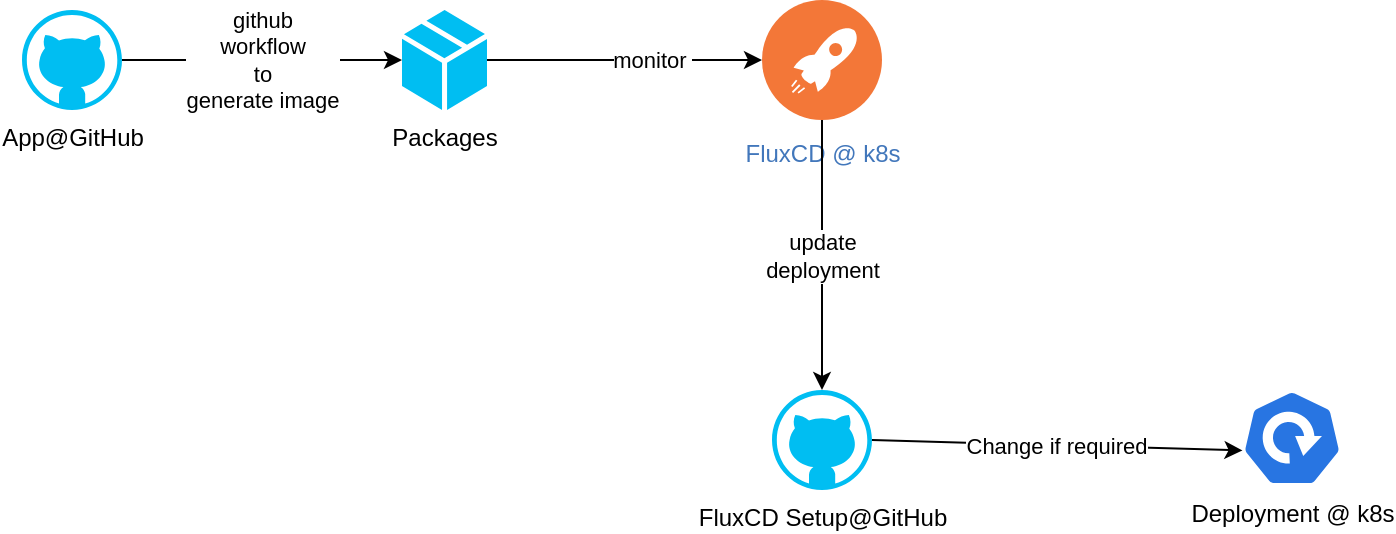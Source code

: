 <mxfile version="20.8.20" type="github">
  <diagram name="Page-1" id="slvNxsFSvXARN8EHa-pC">
    <mxGraphModel dx="1276" dy="738" grid="1" gridSize="10" guides="1" tooltips="1" connect="1" arrows="1" fold="1" page="1" pageScale="1" pageWidth="827" pageHeight="1169" math="0" shadow="0">
      <root>
        <mxCell id="0" />
        <mxCell id="1" parent="0" />
        <mxCell id="Tw8f2Bac1lCtshFVuRJH-7" value="" style="endArrow=classic;html=1;rounded=0;" edge="1" parent="1" source="Tw8f2Bac1lCtshFVuRJH-2" target="Tw8f2Bac1lCtshFVuRJH-5">
          <mxGeometry width="50" height="50" relative="1" as="geometry">
            <mxPoint x="320" y="220" as="sourcePoint" />
            <mxPoint x="370" y="170" as="targetPoint" />
          </mxGeometry>
        </mxCell>
        <mxCell id="Tw8f2Bac1lCtshFVuRJH-8" value="monitor&amp;nbsp;" style="edgeLabel;html=1;align=center;verticalAlign=middle;resizable=0;points=[];" vertex="1" connectable="0" parent="Tw8f2Bac1lCtshFVuRJH-7">
          <mxGeometry x="0.2" relative="1" as="geometry">
            <mxPoint as="offset" />
          </mxGeometry>
        </mxCell>
        <mxCell id="Tw8f2Bac1lCtshFVuRJH-1" value="App@GitHub" style="verticalLabelPosition=bottom;html=1;verticalAlign=top;align=center;strokeColor=none;fillColor=#00BEF2;shape=mxgraph.azure.github_code;pointerEvents=1;" vertex="1" parent="1">
          <mxGeometry x="50" y="80" width="50" height="50" as="geometry" />
        </mxCell>
        <mxCell id="Tw8f2Bac1lCtshFVuRJH-4" value="github&lt;br&gt;workflow &lt;br&gt;to &lt;br&gt;generate image" style="endArrow=classic;html=1;rounded=0;exitX=1;exitY=0.5;exitDx=0;exitDy=0;exitPerimeter=0;entryX=0;entryY=0.5;entryDx=0;entryDy=0;entryPerimeter=0;" edge="1" parent="1" source="Tw8f2Bac1lCtshFVuRJH-1" target="Tw8f2Bac1lCtshFVuRJH-2">
          <mxGeometry width="50" height="50" relative="1" as="geometry">
            <mxPoint x="390" y="-20" as="sourcePoint" />
            <mxPoint x="440" y="-70" as="targetPoint" />
            <Array as="points" />
            <mxPoint as="offset" />
          </mxGeometry>
        </mxCell>
        <mxCell id="Tw8f2Bac1lCtshFVuRJH-2" value="Packages" style="verticalLabelPosition=bottom;html=1;verticalAlign=top;align=center;strokeColor=none;fillColor=#00BEF2;shape=mxgraph.azure.cloud_service_package_file;" vertex="1" parent="1">
          <mxGeometry x="240" y="80" width="42.5" height="50" as="geometry" />
        </mxCell>
        <mxCell id="Tw8f2Bac1lCtshFVuRJH-5" value="FluxCD @ k8s" style="aspect=fixed;perimeter=ellipsePerimeter;html=1;align=center;shadow=0;dashed=0;fontColor=#4277BB;labelBackgroundColor=#ffffff;fontSize=12;spacingTop=3;image;image=img/lib/ibm/devops/continuous_deploy.svg;" vertex="1" parent="1">
          <mxGeometry x="420" y="75" width="60" height="60" as="geometry" />
        </mxCell>
        <mxCell id="Tw8f2Bac1lCtshFVuRJH-6" value="FluxCD Setup@GitHub" style="verticalLabelPosition=bottom;html=1;verticalAlign=top;align=center;strokeColor=none;fillColor=#00BEF2;shape=mxgraph.azure.github_code;pointerEvents=1;" vertex="1" parent="1">
          <mxGeometry x="425" y="270" width="50" height="50" as="geometry" />
        </mxCell>
        <mxCell id="Tw8f2Bac1lCtshFVuRJH-9" value="update&lt;br&gt;deployment" style="endArrow=classic;html=1;rounded=0;entryX=0.5;entryY=0;entryDx=0;entryDy=0;entryPerimeter=0;exitX=0.5;exitY=1;exitDx=0;exitDy=0;" edge="1" parent="1" source="Tw8f2Bac1lCtshFVuRJH-5" target="Tw8f2Bac1lCtshFVuRJH-6">
          <mxGeometry width="50" height="50" relative="1" as="geometry">
            <mxPoint x="390" y="290" as="sourcePoint" />
            <mxPoint x="440" y="230" as="targetPoint" />
          </mxGeometry>
        </mxCell>
        <mxCell id="Tw8f2Bac1lCtshFVuRJH-12" value="Deployment @ k8s" style="sketch=0;html=1;dashed=0;whitespace=wrap;fillColor=#2875E2;strokeColor=#ffffff;points=[[0.005,0.63,0],[0.1,0.2,0],[0.9,0.2,0],[0.5,0,0],[0.995,0.63,0],[0.72,0.99,0],[0.5,1,0],[0.28,0.99,0]];verticalLabelPosition=bottom;align=center;verticalAlign=top;shape=mxgraph.kubernetes.icon;prIcon=deploy" vertex="1" parent="1">
          <mxGeometry x="660" y="270" width="50" height="48" as="geometry" />
        </mxCell>
        <mxCell id="Tw8f2Bac1lCtshFVuRJH-14" value="Change if required" style="endArrow=classic;html=1;rounded=0;entryX=0.005;entryY=0.63;entryDx=0;entryDy=0;entryPerimeter=0;exitX=1;exitY=0.5;exitDx=0;exitDy=0;exitPerimeter=0;" edge="1" parent="1" source="Tw8f2Bac1lCtshFVuRJH-6" target="Tw8f2Bac1lCtshFVuRJH-12">
          <mxGeometry width="50" height="50" relative="1" as="geometry">
            <mxPoint x="600" y="300" as="sourcePoint" />
            <mxPoint x="485" y="129" as="targetPoint" />
          </mxGeometry>
        </mxCell>
      </root>
    </mxGraphModel>
  </diagram>
</mxfile>
